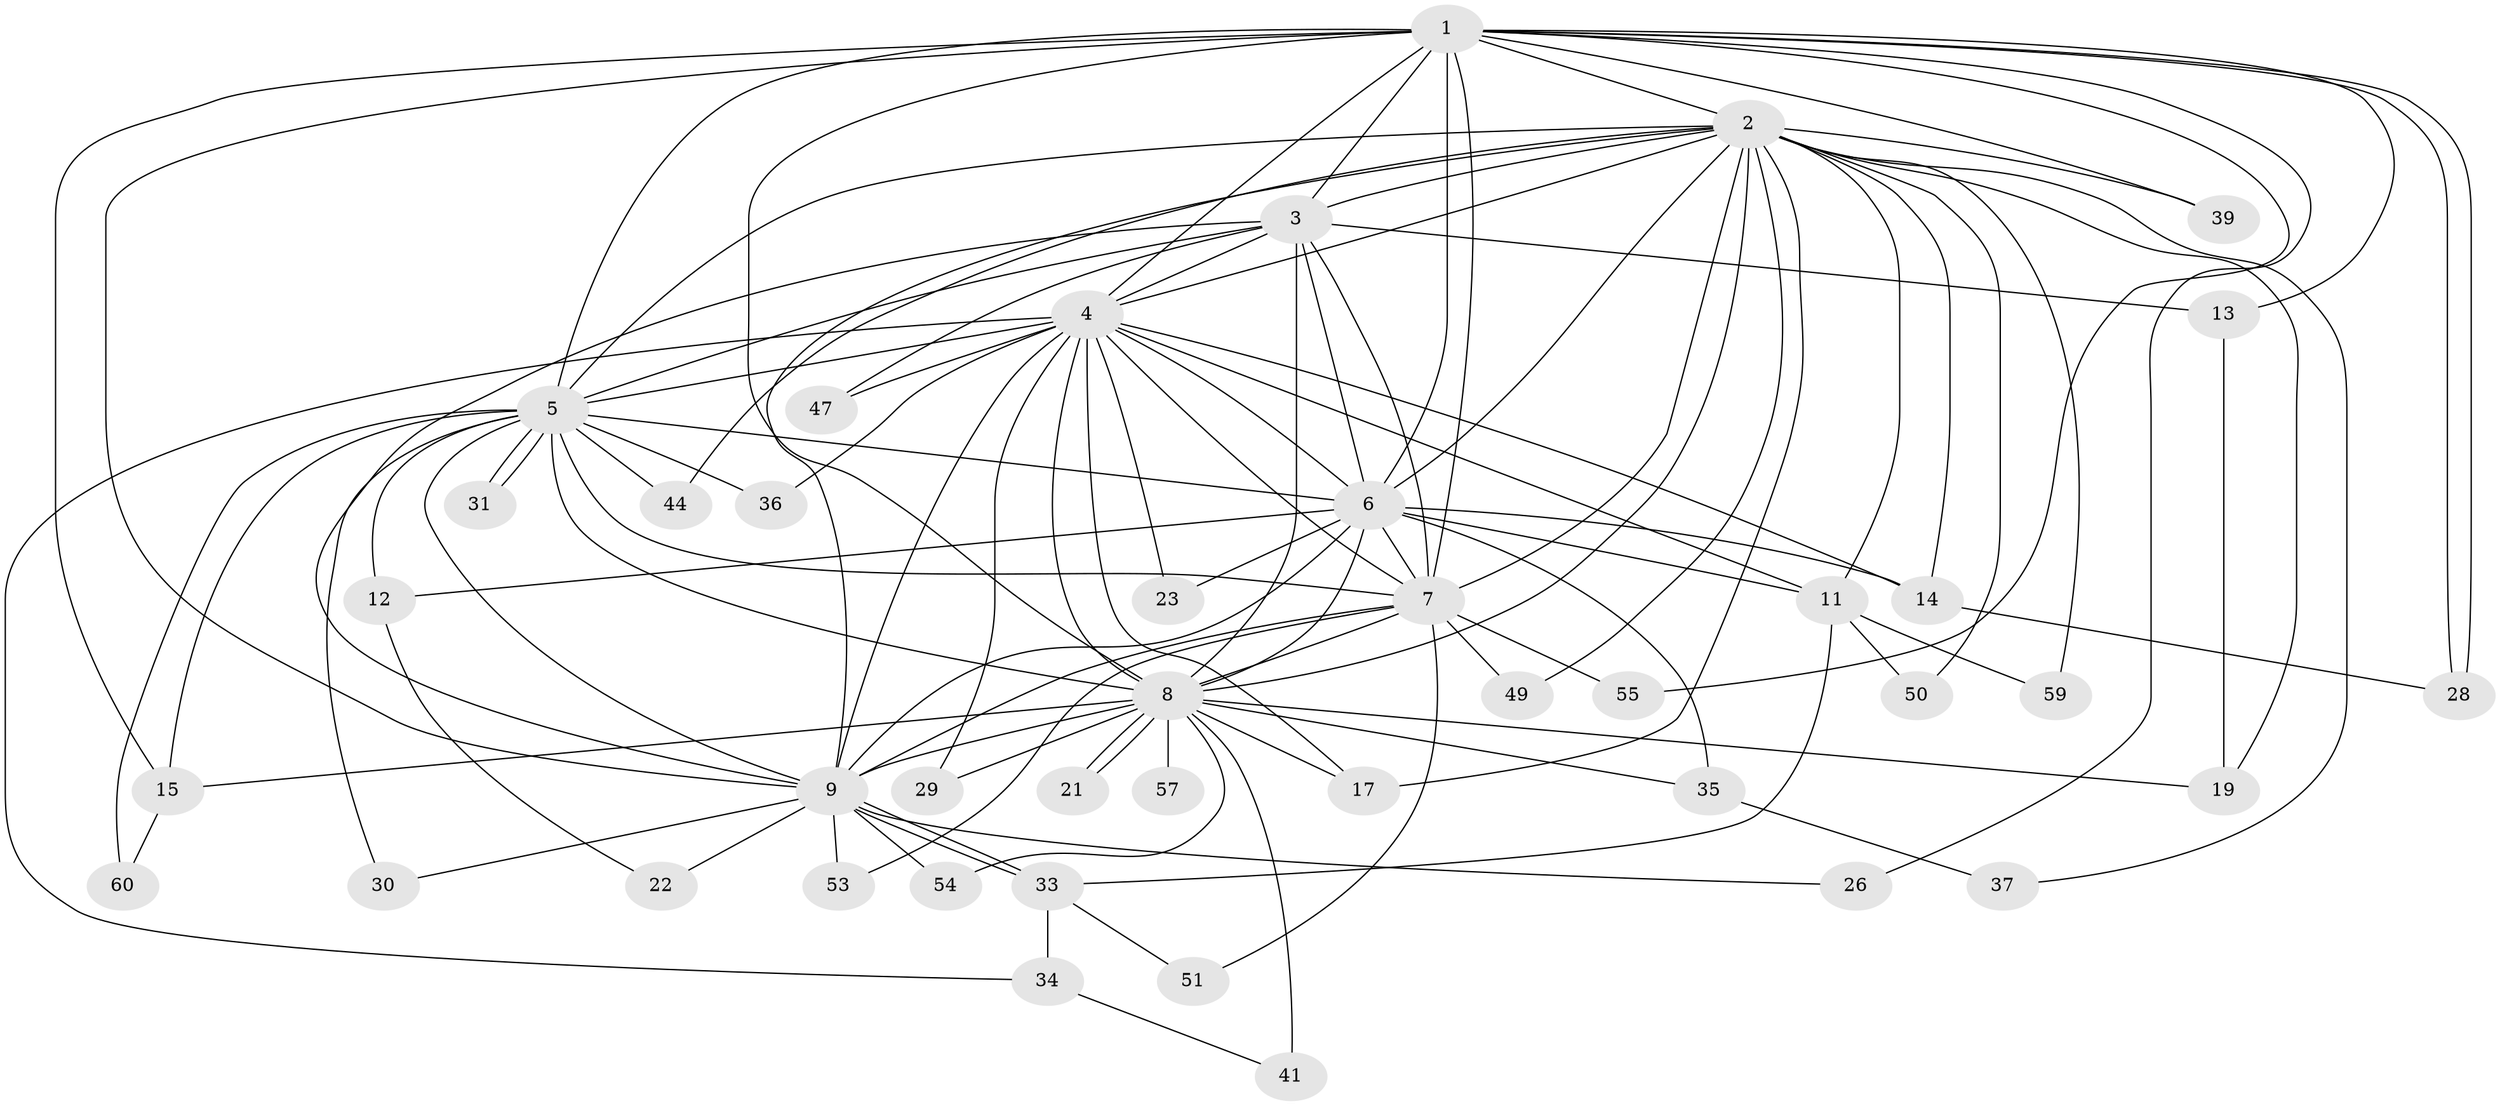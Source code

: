 // Generated by graph-tools (version 1.1) at 2025/23/03/03/25 07:23:46]
// undirected, 42 vertices, 108 edges
graph export_dot {
graph [start="1"]
  node [color=gray90,style=filled];
  1 [super="+40"];
  2 [super="+32"];
  3 [super="+43"];
  4 [super="+25"];
  5 [super="+56"];
  6 [super="+52"];
  7 [super="+20"];
  8 [super="+10"];
  9 [super="+24"];
  11 [super="+58"];
  12 [super="+18"];
  13;
  14 [super="+16"];
  15 [super="+27"];
  17 [super="+48"];
  19 [super="+38"];
  21;
  22;
  23;
  26;
  28 [super="+46"];
  29;
  30;
  31;
  33 [super="+42"];
  34 [super="+45"];
  35;
  36;
  37;
  39;
  41;
  44;
  47;
  49;
  50;
  51;
  53;
  54;
  55;
  57;
  59;
  60;
  1 -- 2;
  1 -- 3;
  1 -- 4 [weight=2];
  1 -- 5;
  1 -- 6 [weight=2];
  1 -- 7 [weight=2];
  1 -- 8 [weight=2];
  1 -- 9;
  1 -- 13;
  1 -- 26;
  1 -- 28;
  1 -- 28;
  1 -- 39;
  1 -- 55;
  1 -- 15;
  2 -- 3;
  2 -- 4 [weight=2];
  2 -- 5 [weight=2];
  2 -- 6;
  2 -- 7;
  2 -- 8 [weight=2];
  2 -- 9;
  2 -- 11;
  2 -- 14;
  2 -- 37;
  2 -- 39;
  2 -- 44;
  2 -- 59;
  2 -- 49;
  2 -- 50;
  2 -- 17;
  2 -- 19;
  3 -- 4;
  3 -- 5;
  3 -- 6;
  3 -- 7;
  3 -- 8 [weight=2];
  3 -- 9;
  3 -- 13;
  3 -- 47;
  4 -- 5;
  4 -- 6;
  4 -- 7;
  4 -- 8 [weight=2];
  4 -- 9;
  4 -- 17;
  4 -- 23;
  4 -- 36;
  4 -- 34;
  4 -- 29;
  4 -- 47;
  4 -- 11;
  4 -- 14;
  5 -- 6;
  5 -- 7;
  5 -- 8 [weight=2];
  5 -- 9 [weight=2];
  5 -- 12 [weight=2];
  5 -- 15;
  5 -- 30;
  5 -- 31;
  5 -- 31;
  5 -- 36;
  5 -- 44;
  5 -- 60;
  6 -- 7;
  6 -- 8 [weight=2];
  6 -- 9;
  6 -- 11;
  6 -- 12;
  6 -- 14;
  6 -- 23;
  6 -- 35;
  7 -- 8 [weight=2];
  7 -- 9;
  7 -- 49;
  7 -- 51;
  7 -- 53;
  7 -- 55;
  8 -- 9 [weight=3];
  8 -- 17;
  8 -- 19;
  8 -- 21;
  8 -- 21;
  8 -- 29;
  8 -- 35;
  8 -- 41 [weight=2];
  8 -- 57 [weight=2];
  8 -- 15;
  8 -- 54;
  9 -- 22;
  9 -- 26;
  9 -- 30;
  9 -- 33;
  9 -- 33;
  9 -- 53;
  9 -- 54;
  11 -- 50;
  11 -- 59;
  11 -- 33;
  12 -- 22;
  13 -- 19;
  14 -- 28;
  15 -- 60;
  33 -- 34;
  33 -- 51;
  34 -- 41;
  35 -- 37;
}
